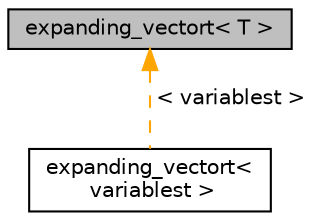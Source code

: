 digraph "expanding_vectort&lt; T &gt;"
{
 // LATEX_PDF_SIZE
  bgcolor="transparent";
  edge [fontname="Helvetica",fontsize="10",labelfontname="Helvetica",labelfontsize="10"];
  node [fontname="Helvetica",fontsize="10",shape=record];
  Node1 [label="expanding_vectort\< T \>",height=0.2,width=0.4,color="black", fillcolor="grey75", style="filled", fontcolor="black",tooltip=" "];
  Node1 -> Node2 [dir="back",color="orange",fontsize="10",style="dashed",label=" \< variablest \>" ,fontname="Helvetica"];
  Node2 [label="expanding_vectort\<\l variablest \>",height=0.2,width=0.4,color="black",URL="$classexpanding__vectort.html",tooltip=" "];
}
